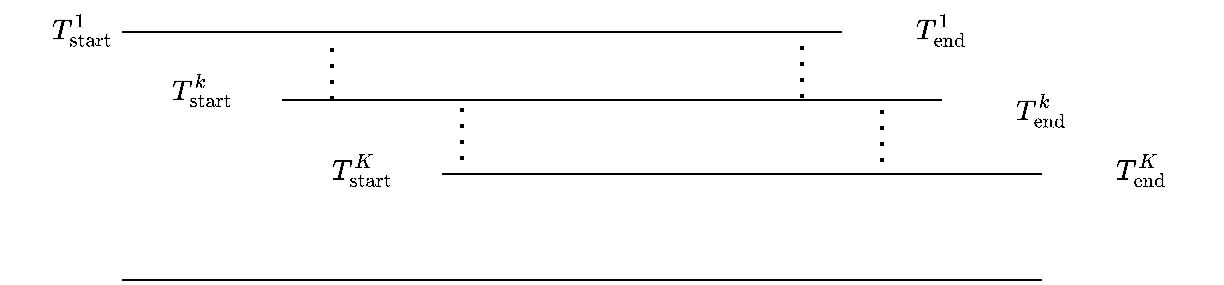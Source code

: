 <mxfile version="22.0.2" type="github">
  <diagram name="Page-1" id="31hU8fQfpK4Si7qJFQRP">
    <mxGraphModel dx="1002" dy="577" grid="1" gridSize="10" guides="1" tooltips="1" connect="1" arrows="1" fold="1" page="1" pageScale="1" pageWidth="850" pageHeight="1100" math="1" shadow="0">
      <root>
        <mxCell id="0" />
        <mxCell id="1" parent="0" />
        <mxCell id="N9Q5qemBIqpvaGIqjYKq-1" value="" style="endArrow=none;html=1;rounded=0;" edge="1" parent="1">
          <mxGeometry width="50" height="50" relative="1" as="geometry">
            <mxPoint x="120" y="76" as="sourcePoint" />
            <mxPoint x="480" y="76" as="targetPoint" />
          </mxGeometry>
        </mxCell>
        <mxCell id="N9Q5qemBIqpvaGIqjYKq-3" value="" style="endArrow=none;html=1;rounded=0;" edge="1" parent="1">
          <mxGeometry width="50" height="50" relative="1" as="geometry">
            <mxPoint x="200" y="110" as="sourcePoint" />
            <mxPoint x="530" y="110" as="targetPoint" />
          </mxGeometry>
        </mxCell>
        <mxCell id="N9Q5qemBIqpvaGIqjYKq-4" value="" style="endArrow=none;html=1;rounded=0;" edge="1" parent="1">
          <mxGeometry width="50" height="50" relative="1" as="geometry">
            <mxPoint x="280" y="147" as="sourcePoint" />
            <mxPoint x="580" y="147" as="targetPoint" />
          </mxGeometry>
        </mxCell>
        <mxCell id="N9Q5qemBIqpvaGIqjYKq-5" value="" style="endArrow=none;dashed=1;html=1;dashPattern=1 3;strokeWidth=2;rounded=0;" edge="1" parent="1">
          <mxGeometry width="50" height="50" relative="1" as="geometry">
            <mxPoint x="290" y="140" as="sourcePoint" />
            <mxPoint x="290" y="110" as="targetPoint" />
          </mxGeometry>
        </mxCell>
        <mxCell id="N9Q5qemBIqpvaGIqjYKq-6" value="" style="endArrow=none;dashed=1;html=1;dashPattern=1 3;strokeWidth=2;rounded=0;" edge="1" parent="1">
          <mxGeometry width="50" height="50" relative="1" as="geometry">
            <mxPoint x="500" y="141" as="sourcePoint" />
            <mxPoint x="500" y="111" as="targetPoint" />
          </mxGeometry>
        </mxCell>
        <mxCell id="N9Q5qemBIqpvaGIqjYKq-7" value="`T_{&quot;start&quot;}^{1}`" style="text;html=1;strokeColor=none;fillColor=none;align=center;verticalAlign=middle;whiteSpace=wrap;rounded=0;" vertex="1" parent="1">
          <mxGeometry x="70" y="60" width="60" height="30" as="geometry" />
        </mxCell>
        <mxCell id="N9Q5qemBIqpvaGIqjYKq-8" value="`T_{&quot;start&quot;}^{K}`" style="text;html=1;strokeColor=none;fillColor=none;align=center;verticalAlign=middle;whiteSpace=wrap;rounded=0;" vertex="1" parent="1">
          <mxGeometry x="210" y="130" width="60" height="30" as="geometry" />
        </mxCell>
        <mxCell id="N9Q5qemBIqpvaGIqjYKq-9" value="`T_{&quot;start&quot;}^{k}`" style="text;html=1;strokeColor=none;fillColor=none;align=center;verticalAlign=middle;whiteSpace=wrap;rounded=0;" vertex="1" parent="1">
          <mxGeometry x="130" y="90" width="60" height="30" as="geometry" />
        </mxCell>
        <mxCell id="N9Q5qemBIqpvaGIqjYKq-10" value="`T_{&quot;end&quot;}^{1}`" style="text;html=1;strokeColor=none;fillColor=none;align=center;verticalAlign=middle;whiteSpace=wrap;rounded=0;" vertex="1" parent="1">
          <mxGeometry x="500" y="60" width="60" height="30" as="geometry" />
        </mxCell>
        <mxCell id="N9Q5qemBIqpvaGIqjYKq-12" value="`T_{&quot;end&quot;}^{k}`" style="text;html=1;strokeColor=none;fillColor=none;align=center;verticalAlign=middle;whiteSpace=wrap;rounded=0;" vertex="1" parent="1">
          <mxGeometry x="550" y="100" width="60" height="30" as="geometry" />
        </mxCell>
        <mxCell id="N9Q5qemBIqpvaGIqjYKq-13" value="`T_{&quot;end&quot;}^{K}`" style="text;html=1;strokeColor=none;fillColor=none;align=center;verticalAlign=middle;whiteSpace=wrap;rounded=0;" vertex="1" parent="1">
          <mxGeometry x="600" y="130" width="60" height="30" as="geometry" />
        </mxCell>
        <mxCell id="N9Q5qemBIqpvaGIqjYKq-16" value="" style="endArrow=none;dashed=1;html=1;dashPattern=1 3;strokeWidth=2;rounded=0;" edge="1" parent="1">
          <mxGeometry width="50" height="50" relative="1" as="geometry">
            <mxPoint x="225" y="110" as="sourcePoint" />
            <mxPoint x="225" y="80" as="targetPoint" />
          </mxGeometry>
        </mxCell>
        <mxCell id="N9Q5qemBIqpvaGIqjYKq-17" value="" style="endArrow=none;dashed=1;html=1;dashPattern=1 3;strokeWidth=2;rounded=0;" edge="1" parent="1">
          <mxGeometry width="50" height="50" relative="1" as="geometry">
            <mxPoint x="460" y="109" as="sourcePoint" />
            <mxPoint x="460" y="79" as="targetPoint" />
          </mxGeometry>
        </mxCell>
        <mxCell id="N9Q5qemBIqpvaGIqjYKq-18" value="" style="endArrow=none;html=1;rounded=0;" edge="1" parent="1">
          <mxGeometry width="50" height="50" relative="1" as="geometry">
            <mxPoint x="120" y="200" as="sourcePoint" />
            <mxPoint x="580" y="200" as="targetPoint" />
          </mxGeometry>
        </mxCell>
      </root>
    </mxGraphModel>
  </diagram>
</mxfile>
